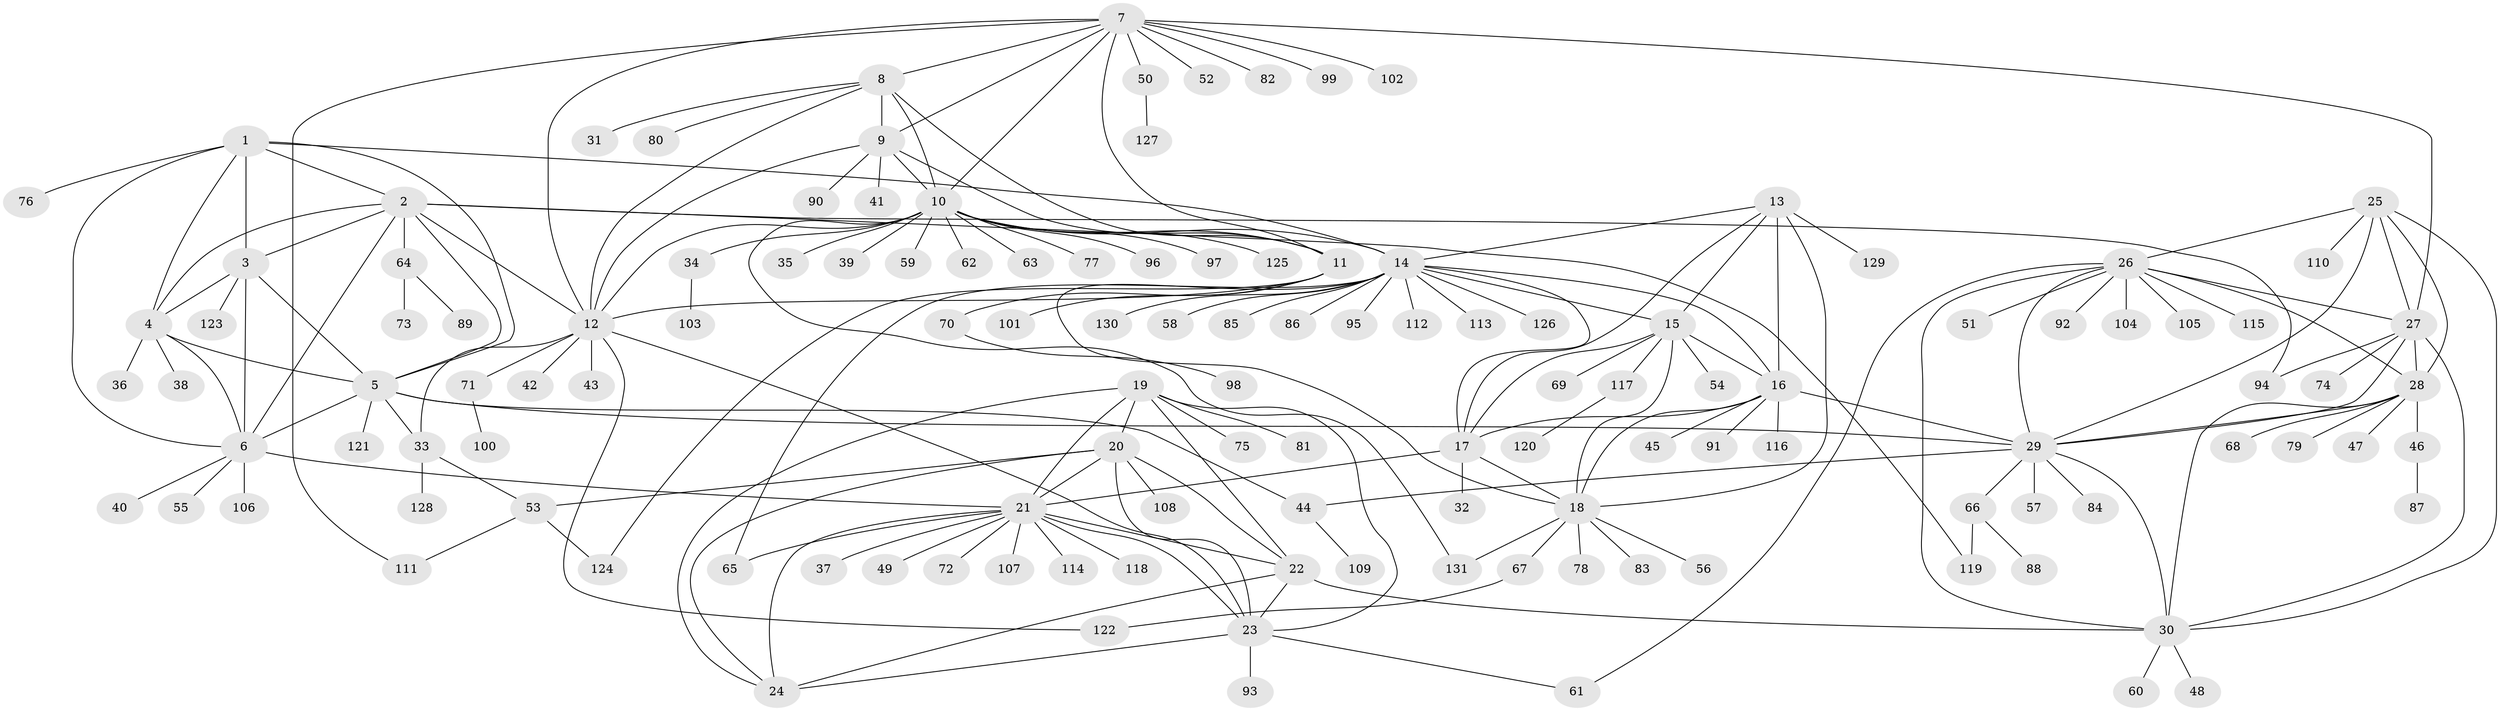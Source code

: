 // Generated by graph-tools (version 1.1) at 2025/26/03/09/25 03:26:43]
// undirected, 131 vertices, 197 edges
graph export_dot {
graph [start="1"]
  node [color=gray90,style=filled];
  1;
  2;
  3;
  4;
  5;
  6;
  7;
  8;
  9;
  10;
  11;
  12;
  13;
  14;
  15;
  16;
  17;
  18;
  19;
  20;
  21;
  22;
  23;
  24;
  25;
  26;
  27;
  28;
  29;
  30;
  31;
  32;
  33;
  34;
  35;
  36;
  37;
  38;
  39;
  40;
  41;
  42;
  43;
  44;
  45;
  46;
  47;
  48;
  49;
  50;
  51;
  52;
  53;
  54;
  55;
  56;
  57;
  58;
  59;
  60;
  61;
  62;
  63;
  64;
  65;
  66;
  67;
  68;
  69;
  70;
  71;
  72;
  73;
  74;
  75;
  76;
  77;
  78;
  79;
  80;
  81;
  82;
  83;
  84;
  85;
  86;
  87;
  88;
  89;
  90;
  91;
  92;
  93;
  94;
  95;
  96;
  97;
  98;
  99;
  100;
  101;
  102;
  103;
  104;
  105;
  106;
  107;
  108;
  109;
  110;
  111;
  112;
  113;
  114;
  115;
  116;
  117;
  118;
  119;
  120;
  121;
  122;
  123;
  124;
  125;
  126;
  127;
  128;
  129;
  130;
  131;
  1 -- 2;
  1 -- 3;
  1 -- 4;
  1 -- 5;
  1 -- 6;
  1 -- 14;
  1 -- 76;
  2 -- 3;
  2 -- 4;
  2 -- 5;
  2 -- 6;
  2 -- 12;
  2 -- 64;
  2 -- 94;
  2 -- 119;
  3 -- 4;
  3 -- 5;
  3 -- 6;
  3 -- 123;
  4 -- 5;
  4 -- 6;
  4 -- 36;
  4 -- 38;
  5 -- 6;
  5 -- 29;
  5 -- 33;
  5 -- 44;
  5 -- 121;
  6 -- 21;
  6 -- 40;
  6 -- 55;
  6 -- 106;
  7 -- 8;
  7 -- 9;
  7 -- 10;
  7 -- 11;
  7 -- 12;
  7 -- 27;
  7 -- 50;
  7 -- 52;
  7 -- 82;
  7 -- 99;
  7 -- 102;
  7 -- 111;
  8 -- 9;
  8 -- 10;
  8 -- 11;
  8 -- 12;
  8 -- 31;
  8 -- 80;
  9 -- 10;
  9 -- 11;
  9 -- 12;
  9 -- 41;
  9 -- 90;
  10 -- 11;
  10 -- 12;
  10 -- 14;
  10 -- 34;
  10 -- 35;
  10 -- 39;
  10 -- 59;
  10 -- 62;
  10 -- 63;
  10 -- 77;
  10 -- 96;
  10 -- 97;
  10 -- 125;
  10 -- 131;
  11 -- 12;
  11 -- 70;
  11 -- 101;
  11 -- 124;
  12 -- 23;
  12 -- 33;
  12 -- 42;
  12 -- 43;
  12 -- 71;
  12 -- 122;
  13 -- 14;
  13 -- 15;
  13 -- 16;
  13 -- 17;
  13 -- 18;
  13 -- 129;
  14 -- 15;
  14 -- 16;
  14 -- 17;
  14 -- 18;
  14 -- 58;
  14 -- 65;
  14 -- 85;
  14 -- 86;
  14 -- 95;
  14 -- 112;
  14 -- 113;
  14 -- 126;
  14 -- 130;
  15 -- 16;
  15 -- 17;
  15 -- 18;
  15 -- 54;
  15 -- 69;
  15 -- 117;
  16 -- 17;
  16 -- 18;
  16 -- 29;
  16 -- 45;
  16 -- 91;
  16 -- 116;
  17 -- 18;
  17 -- 21;
  17 -- 32;
  18 -- 56;
  18 -- 67;
  18 -- 78;
  18 -- 83;
  18 -- 131;
  19 -- 20;
  19 -- 21;
  19 -- 22;
  19 -- 23;
  19 -- 24;
  19 -- 75;
  19 -- 81;
  20 -- 21;
  20 -- 22;
  20 -- 23;
  20 -- 24;
  20 -- 53;
  20 -- 108;
  21 -- 22;
  21 -- 23;
  21 -- 24;
  21 -- 37;
  21 -- 49;
  21 -- 65;
  21 -- 72;
  21 -- 107;
  21 -- 114;
  21 -- 118;
  22 -- 23;
  22 -- 24;
  22 -- 30;
  23 -- 24;
  23 -- 61;
  23 -- 93;
  25 -- 26;
  25 -- 27;
  25 -- 28;
  25 -- 29;
  25 -- 30;
  25 -- 110;
  26 -- 27;
  26 -- 28;
  26 -- 29;
  26 -- 30;
  26 -- 51;
  26 -- 61;
  26 -- 92;
  26 -- 104;
  26 -- 105;
  26 -- 115;
  27 -- 28;
  27 -- 29;
  27 -- 30;
  27 -- 74;
  27 -- 94;
  28 -- 29;
  28 -- 30;
  28 -- 46;
  28 -- 47;
  28 -- 68;
  28 -- 79;
  29 -- 30;
  29 -- 44;
  29 -- 57;
  29 -- 66;
  29 -- 84;
  30 -- 48;
  30 -- 60;
  33 -- 53;
  33 -- 128;
  34 -- 103;
  44 -- 109;
  46 -- 87;
  50 -- 127;
  53 -- 111;
  53 -- 124;
  64 -- 73;
  64 -- 89;
  66 -- 88;
  66 -- 119;
  67 -- 122;
  70 -- 98;
  71 -- 100;
  117 -- 120;
}
